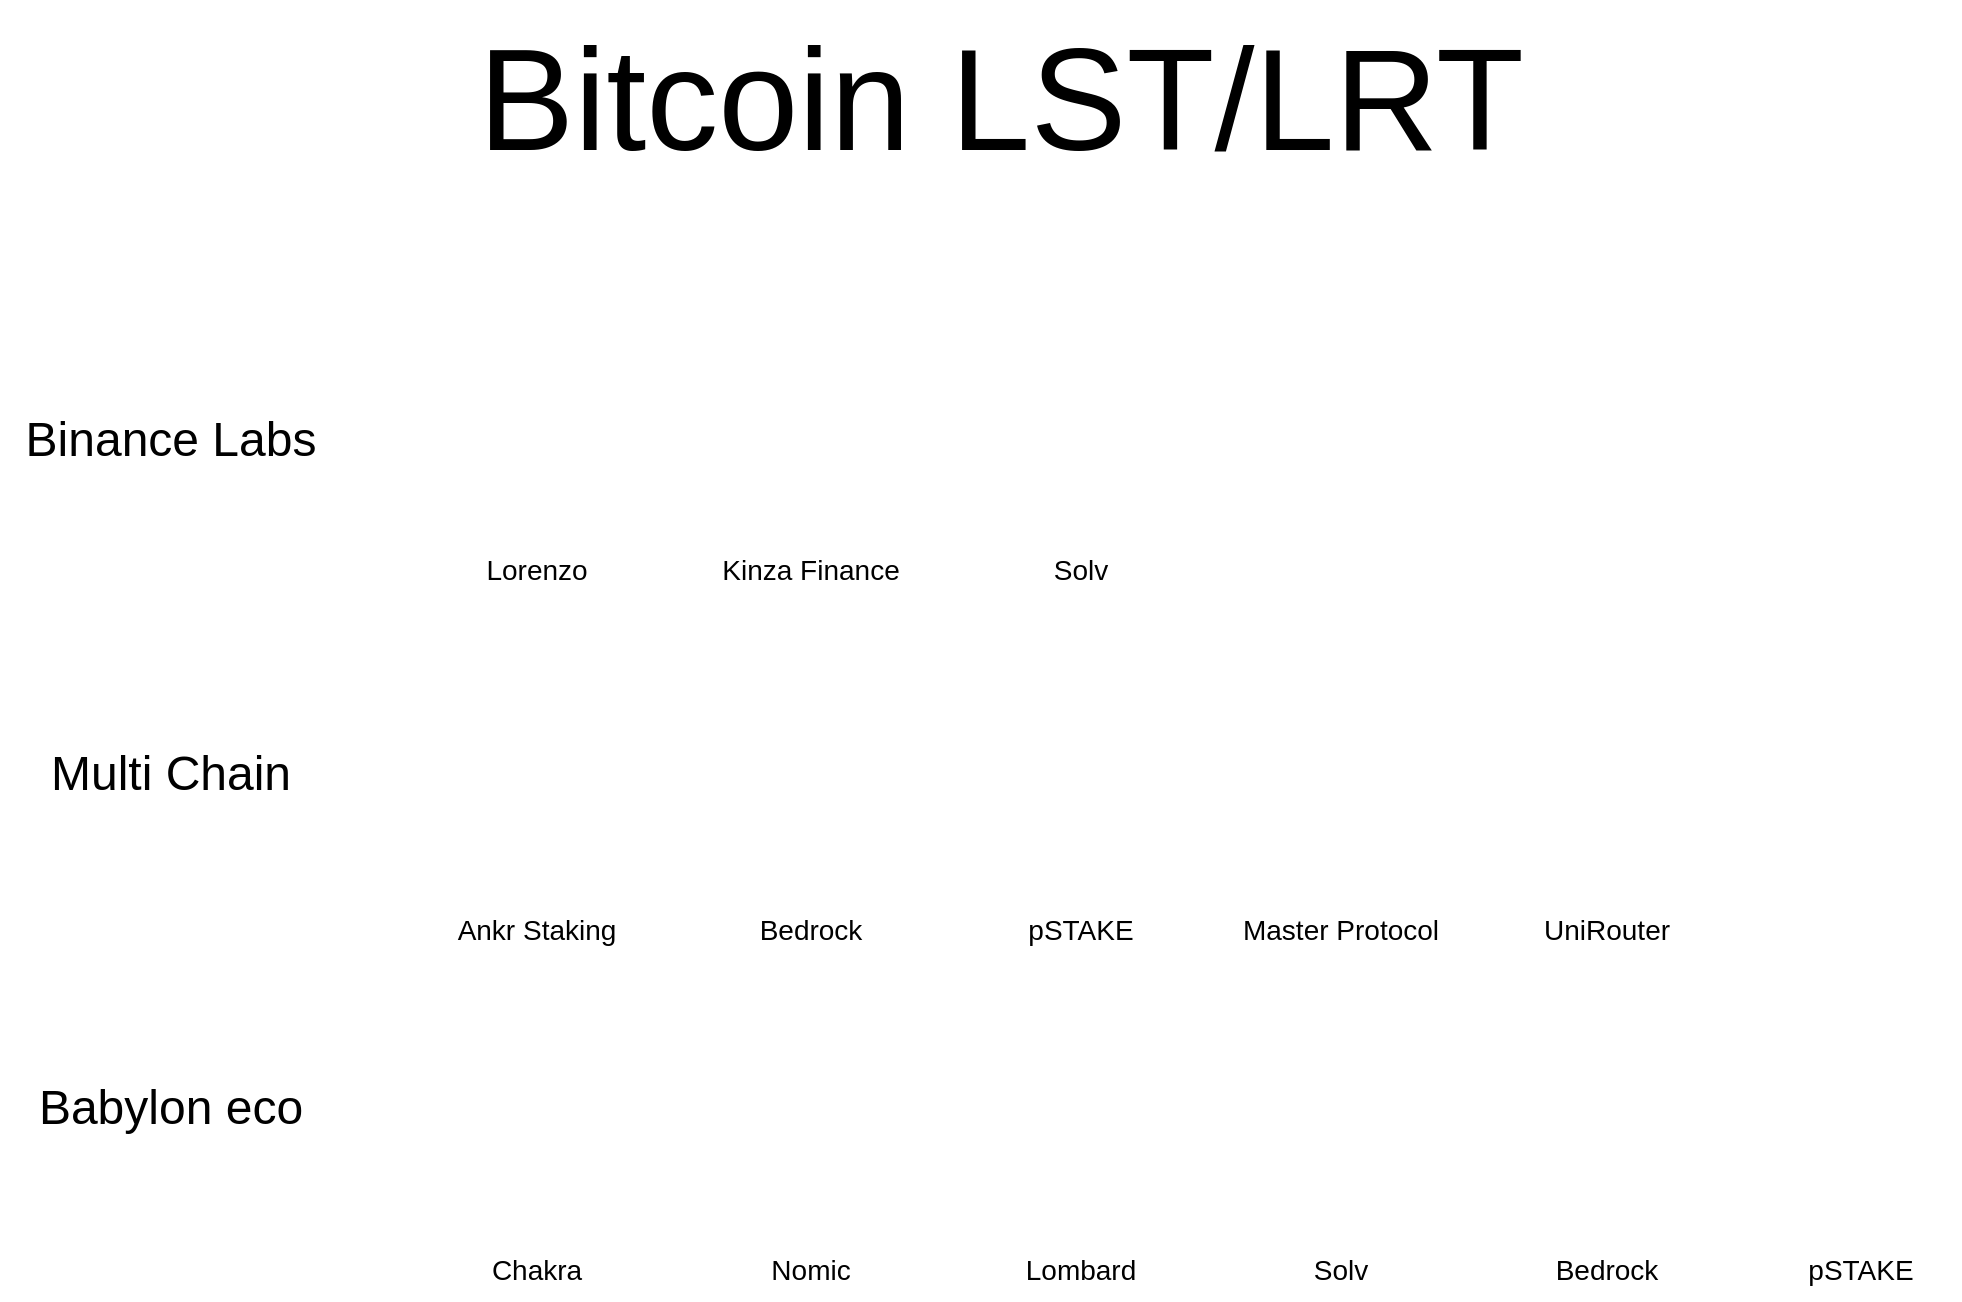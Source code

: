<mxfile version="24.5.5" type="github">
  <diagram name="第 1 页" id="uyAbJPCU5nc3QQ5s_u8B">
    <mxGraphModel dx="984" dy="1135" grid="1" gridSize="10" guides="1" tooltips="1" connect="1" arrows="1" fold="1" page="1" pageScale="1" pageWidth="1169" pageHeight="827" math="0" shadow="0">
      <root>
        <mxCell id="0" />
        <mxCell id="1" parent="0" />
        <mxCell id="-fUd8mvjqW7z8OppA-Cu-4" value="" style="shape=image;verticalLabelPosition=bottom;labelBackgroundColor=default;verticalAlign=top;aspect=fixed;imageAspect=0;image=https://public.rootdata.com/images/b6/1709800626126.jpg;" parent="1" vertex="1">
          <mxGeometry x="248" y="260" width="100" height="100" as="geometry" />
        </mxCell>
        <mxCell id="-fUd8mvjqW7z8OppA-Cu-5" value="&lt;font style=&quot;font-size: 14px;&quot;&gt;Lorenzo&lt;/font&gt;" style="text;html=1;align=center;verticalAlign=middle;resizable=0;points=[];autosize=1;strokeColor=none;fillColor=none;" parent="1" vertex="1">
          <mxGeometry x="263" y="360" width="70" height="30" as="geometry" />
        </mxCell>
        <mxCell id="-fUd8mvjqW7z8OppA-Cu-6" value="" style="shape=image;verticalLabelPosition=bottom;labelBackgroundColor=default;verticalAlign=top;aspect=fixed;imageAspect=0;image=https://public.rootdata.com/images/b6/1714634065091.jpg;" parent="1" vertex="1">
          <mxGeometry x="385" y="440" width="100" height="100" as="geometry" />
        </mxCell>
        <mxCell id="-fUd8mvjqW7z8OppA-Cu-8" value="" style="shape=image;verticalLabelPosition=bottom;labelBackgroundColor=default;verticalAlign=top;aspect=fixed;imageAspect=0;image=https://public.rootdata.com/images/b6/1718536314113.jpg;" parent="1" vertex="1">
          <mxGeometry x="520" y="610" width="100" height="100" as="geometry" />
        </mxCell>
        <mxCell id="-fUd8mvjqW7z8OppA-Cu-9" value="&lt;span style=&quot;font-size: 14px;&quot;&gt;Lombard&lt;/span&gt;" style="text;html=1;align=center;verticalAlign=middle;resizable=0;points=[];autosize=1;strokeColor=none;fillColor=none;" parent="1" vertex="1">
          <mxGeometry x="530" y="710" width="80" height="30" as="geometry" />
        </mxCell>
        <mxCell id="-fUd8mvjqW7z8OppA-Cu-13" value="" style="shape=image;verticalLabelPosition=bottom;labelBackgroundColor=default;verticalAlign=top;aspect=fixed;imageAspect=0;image=https://public.rootdata.com/images/b17/1666493879216.jpg;" parent="1" vertex="1">
          <mxGeometry x="520" y="440" width="100" height="100" as="geometry" />
        </mxCell>
        <mxCell id="-fUd8mvjqW7z8OppA-Cu-14" value="&lt;span style=&quot;font-size: 14px;&quot;&gt;pSTAKE&lt;/span&gt;" style="text;html=1;align=center;verticalAlign=middle;resizable=0;points=[];autosize=1;strokeColor=none;fillColor=none;" parent="1" vertex="1">
          <mxGeometry x="530" y="540" width="80" height="30" as="geometry" />
        </mxCell>
        <mxCell id="-fUd8mvjqW7z8OppA-Cu-15" value="" style="shape=image;verticalLabelPosition=bottom;labelBackgroundColor=default;verticalAlign=top;aspect=fixed;imageAspect=0;image=https://public.rootdata.com/images/b6/1713920915911.jpg;" parent="1" vertex="1">
          <mxGeometry x="520" y="260" width="100" height="100" as="geometry" />
        </mxCell>
        <mxCell id="-fUd8mvjqW7z8OppA-Cu-16" value="&lt;span style=&quot;font-size: 14px;&quot;&gt;Solv&lt;/span&gt;" style="text;html=1;align=center;verticalAlign=middle;resizable=0;points=[];autosize=1;strokeColor=none;fillColor=none;" parent="1" vertex="1">
          <mxGeometry x="545" y="360" width="50" height="30" as="geometry" />
        </mxCell>
        <mxCell id="-fUd8mvjqW7z8OppA-Cu-17" value="" style="shape=image;verticalLabelPosition=bottom;labelBackgroundColor=default;verticalAlign=top;aspect=fixed;imageAspect=0;image=https://pbs.twimg.com/profile_images/1653070292024168448/0Itcm4uC_400x400.jpg;" parent="1" vertex="1">
          <mxGeometry x="248" y="440" width="100" height="100" as="geometry" />
        </mxCell>
        <mxCell id="-fUd8mvjqW7z8OppA-Cu-18" value="&lt;font style=&quot;font-size: 14px;&quot;&gt;Ankr Staking&lt;/font&gt;" style="text;html=1;align=center;verticalAlign=middle;resizable=0;points=[];autosize=1;strokeColor=none;fillColor=none;" parent="1" vertex="1">
          <mxGeometry x="248" y="540" width="100" height="30" as="geometry" />
        </mxCell>
        <mxCell id="-fUd8mvjqW7z8OppA-Cu-19" value="" style="shape=image;verticalLabelPosition=bottom;labelBackgroundColor=default;verticalAlign=top;aspect=fixed;imageAspect=0;image=https://pbs.twimg.com/profile_images/1767834956510998528/R1CpB_Vn_400x400.jpg;" parent="1" vertex="1">
          <mxGeometry x="780" y="435" width="105" height="105" as="geometry" />
        </mxCell>
        <mxCell id="-fUd8mvjqW7z8OppA-Cu-20" value="&lt;span style=&quot;font-size: 14px;&quot;&gt;UniRouter&lt;/span&gt;" style="text;html=1;align=center;verticalAlign=middle;resizable=0;points=[];autosize=1;strokeColor=none;fillColor=none;" parent="1" vertex="1">
          <mxGeometry x="787.5" y="540" width="90" height="30" as="geometry" />
        </mxCell>
        <mxCell id="-fUd8mvjqW7z8OppA-Cu-21" value="" style="shape=image;verticalLabelPosition=bottom;labelBackgroundColor=default;verticalAlign=top;aspect=fixed;imageAspect=0;image=https://pbs.twimg.com/profile_images/1758483815830532097/KielJ7DY_400x400.jpg;" parent="1" vertex="1">
          <mxGeometry x="650" y="440" width="100" height="100" as="geometry" />
        </mxCell>
        <mxCell id="-fUd8mvjqW7z8OppA-Cu-22" value="&lt;span style=&quot;font-size: 14px;&quot;&gt;Master Protocol&lt;/span&gt;" style="text;html=1;align=center;verticalAlign=middle;resizable=0;points=[];autosize=1;strokeColor=none;fillColor=none;" parent="1" vertex="1">
          <mxGeometry x="640" y="540" width="120" height="30" as="geometry" />
        </mxCell>
        <mxCell id="-fUd8mvjqW7z8OppA-Cu-25" value="" style="shape=image;verticalLabelPosition=bottom;labelBackgroundColor=default;verticalAlign=top;aspect=fixed;imageAspect=0;image=https://pbs.twimg.com/profile_images/1743294053247307776/UG7myCUz_400x400.jpg;" parent="1" vertex="1">
          <mxGeometry x="385" y="262" width="102" height="102" as="geometry" />
        </mxCell>
        <mxCell id="-fUd8mvjqW7z8OppA-Cu-27" value="&lt;span style=&quot;font-size: 14px;&quot;&gt;Kinza Finance&lt;/span&gt;" style="text;html=1;align=center;verticalAlign=middle;resizable=0;points=[];autosize=1;strokeColor=none;fillColor=none;" parent="1" vertex="1">
          <mxGeometry x="380" y="360" width="110" height="30" as="geometry" />
        </mxCell>
        <mxCell id="-fUd8mvjqW7z8OppA-Cu-28" value="&lt;font style=&quot;font-size: 24px;&quot;&gt;Binance Labs&lt;/font&gt;" style="text;html=1;align=center;verticalAlign=middle;resizable=0;points=[];autosize=1;strokeColor=none;fillColor=none;" parent="1" vertex="1">
          <mxGeometry x="30" y="290" width="170" height="40" as="geometry" />
        </mxCell>
        <mxCell id="-fUd8mvjqW7z8OppA-Cu-29" value="&lt;font style=&quot;font-size: 24px;&quot;&gt;Multi Chain&lt;/font&gt;" style="text;html=1;align=center;verticalAlign=middle;resizable=0;points=[];autosize=1;strokeColor=none;fillColor=none;" parent="1" vertex="1">
          <mxGeometry x="45" y="457" width="140" height="40" as="geometry" />
        </mxCell>
        <mxCell id="-fUd8mvjqW7z8OppA-Cu-30" value="&lt;font style=&quot;font-size: 24px;&quot;&gt;Babylon eco&lt;/font&gt;" style="text;html=1;align=center;verticalAlign=middle;resizable=0;points=[];autosize=1;strokeColor=none;fillColor=none;" parent="1" vertex="1">
          <mxGeometry x="35" y="623.5" width="160" height="40" as="geometry" />
        </mxCell>
        <mxCell id="-fUd8mvjqW7z8OppA-Cu-31" value="" style="shape=image;verticalLabelPosition=bottom;labelBackgroundColor=default;verticalAlign=top;aspect=fixed;imageAspect=0;image=https://public.rootdata.com/images/b12/1698909190184.jpg;" parent="1" vertex="1">
          <mxGeometry x="385" y="610" width="100" height="100" as="geometry" />
        </mxCell>
        <mxCell id="-fUd8mvjqW7z8OppA-Cu-34" value="&lt;span style=&quot;font-size: 14px;&quot;&gt;Nomic&lt;/span&gt;" style="text;html=1;align=center;verticalAlign=middle;resizable=0;points=[];autosize=1;strokeColor=none;fillColor=none;" parent="1" vertex="1">
          <mxGeometry x="405" y="710" width="60" height="30" as="geometry" />
        </mxCell>
        <mxCell id="-fUd8mvjqW7z8OppA-Cu-35" value="" style="shape=image;verticalLabelPosition=bottom;labelBackgroundColor=default;verticalAlign=top;aspect=fixed;imageAspect=0;image=https://pbs.twimg.com/profile_images/1761648811527884800/6aUHq4w2_400x400.jpg;" parent="1" vertex="1">
          <mxGeometry x="248" y="610" width="100" height="100" as="geometry" />
        </mxCell>
        <mxCell id="-fUd8mvjqW7z8OppA-Cu-36" value="&lt;span style=&quot;font-size: 14px;&quot;&gt;Chakra&lt;/span&gt;" style="text;html=1;align=center;verticalAlign=middle;resizable=0;points=[];autosize=1;strokeColor=none;fillColor=none;" parent="1" vertex="1">
          <mxGeometry x="263" y="710" width="70" height="30" as="geometry" />
        </mxCell>
        <mxCell id="-fUd8mvjqW7z8OppA-Cu-37" value="" style="shape=image;verticalLabelPosition=bottom;labelBackgroundColor=default;verticalAlign=top;aspect=fixed;imageAspect=0;image=https://public.rootdata.com/images/b6/1713920915911.jpg;" parent="1" vertex="1">
          <mxGeometry x="650" y="610" width="100" height="100" as="geometry" />
        </mxCell>
        <mxCell id="-fUd8mvjqW7z8OppA-Cu-38" value="&lt;span style=&quot;font-size: 14px;&quot;&gt;Solv&lt;/span&gt;" style="text;html=1;align=center;verticalAlign=middle;resizable=0;points=[];autosize=1;strokeColor=none;fillColor=none;" parent="1" vertex="1">
          <mxGeometry x="675" y="710" width="50" height="30" as="geometry" />
        </mxCell>
        <mxCell id="-fUd8mvjqW7z8OppA-Cu-39" value="&lt;font style=&quot;font-size: 14px;&quot;&gt;Bedrock&lt;/font&gt;" style="text;html=1;align=center;verticalAlign=middle;resizable=0;points=[];autosize=1;strokeColor=none;fillColor=none;" parent="1" vertex="1">
          <mxGeometry x="400" y="540" width="70" height="30" as="geometry" />
        </mxCell>
        <mxCell id="-fUd8mvjqW7z8OppA-Cu-40" value="" style="shape=image;verticalLabelPosition=bottom;labelBackgroundColor=default;verticalAlign=top;aspect=fixed;imageAspect=0;image=https://public.rootdata.com/images/b6/1714634065091.jpg;" parent="1" vertex="1">
          <mxGeometry x="782.5" y="610" width="100" height="100" as="geometry" />
        </mxCell>
        <mxCell id="-fUd8mvjqW7z8OppA-Cu-41" value="&lt;font style=&quot;font-size: 14px;&quot;&gt;Bedrock&lt;/font&gt;" style="text;html=1;align=center;verticalAlign=middle;resizable=0;points=[];autosize=1;strokeColor=none;fillColor=none;" parent="1" vertex="1">
          <mxGeometry x="797.5" y="710" width="70" height="30" as="geometry" />
        </mxCell>
        <mxCell id="-fUd8mvjqW7z8OppA-Cu-42" value="" style="shape=image;verticalLabelPosition=bottom;labelBackgroundColor=default;verticalAlign=top;aspect=fixed;imageAspect=0;image=https://public.rootdata.com/images/b17/1666493879216.jpg;" parent="1" vertex="1">
          <mxGeometry x="910" y="610" width="100" height="100" as="geometry" />
        </mxCell>
        <mxCell id="-fUd8mvjqW7z8OppA-Cu-43" value="&lt;span style=&quot;font-size: 14px;&quot;&gt;pSTAKE&lt;/span&gt;" style="text;html=1;align=center;verticalAlign=middle;resizable=0;points=[];autosize=1;strokeColor=none;fillColor=none;" parent="1" vertex="1">
          <mxGeometry x="920" y="710" width="80" height="30" as="geometry" />
        </mxCell>
        <mxCell id="-fUd8mvjqW7z8OppA-Cu-44" value="&lt;font style=&quot;font-size: 72px;&quot;&gt;Bitcoin LST/LRT&lt;/font&gt;" style="text;html=1;align=center;verticalAlign=middle;resizable=0;points=[];autosize=1;strokeColor=none;fillColor=none;" parent="1" vertex="1">
          <mxGeometry x="255" y="90" width="550" height="100" as="geometry" />
        </mxCell>
      </root>
    </mxGraphModel>
  </diagram>
</mxfile>
